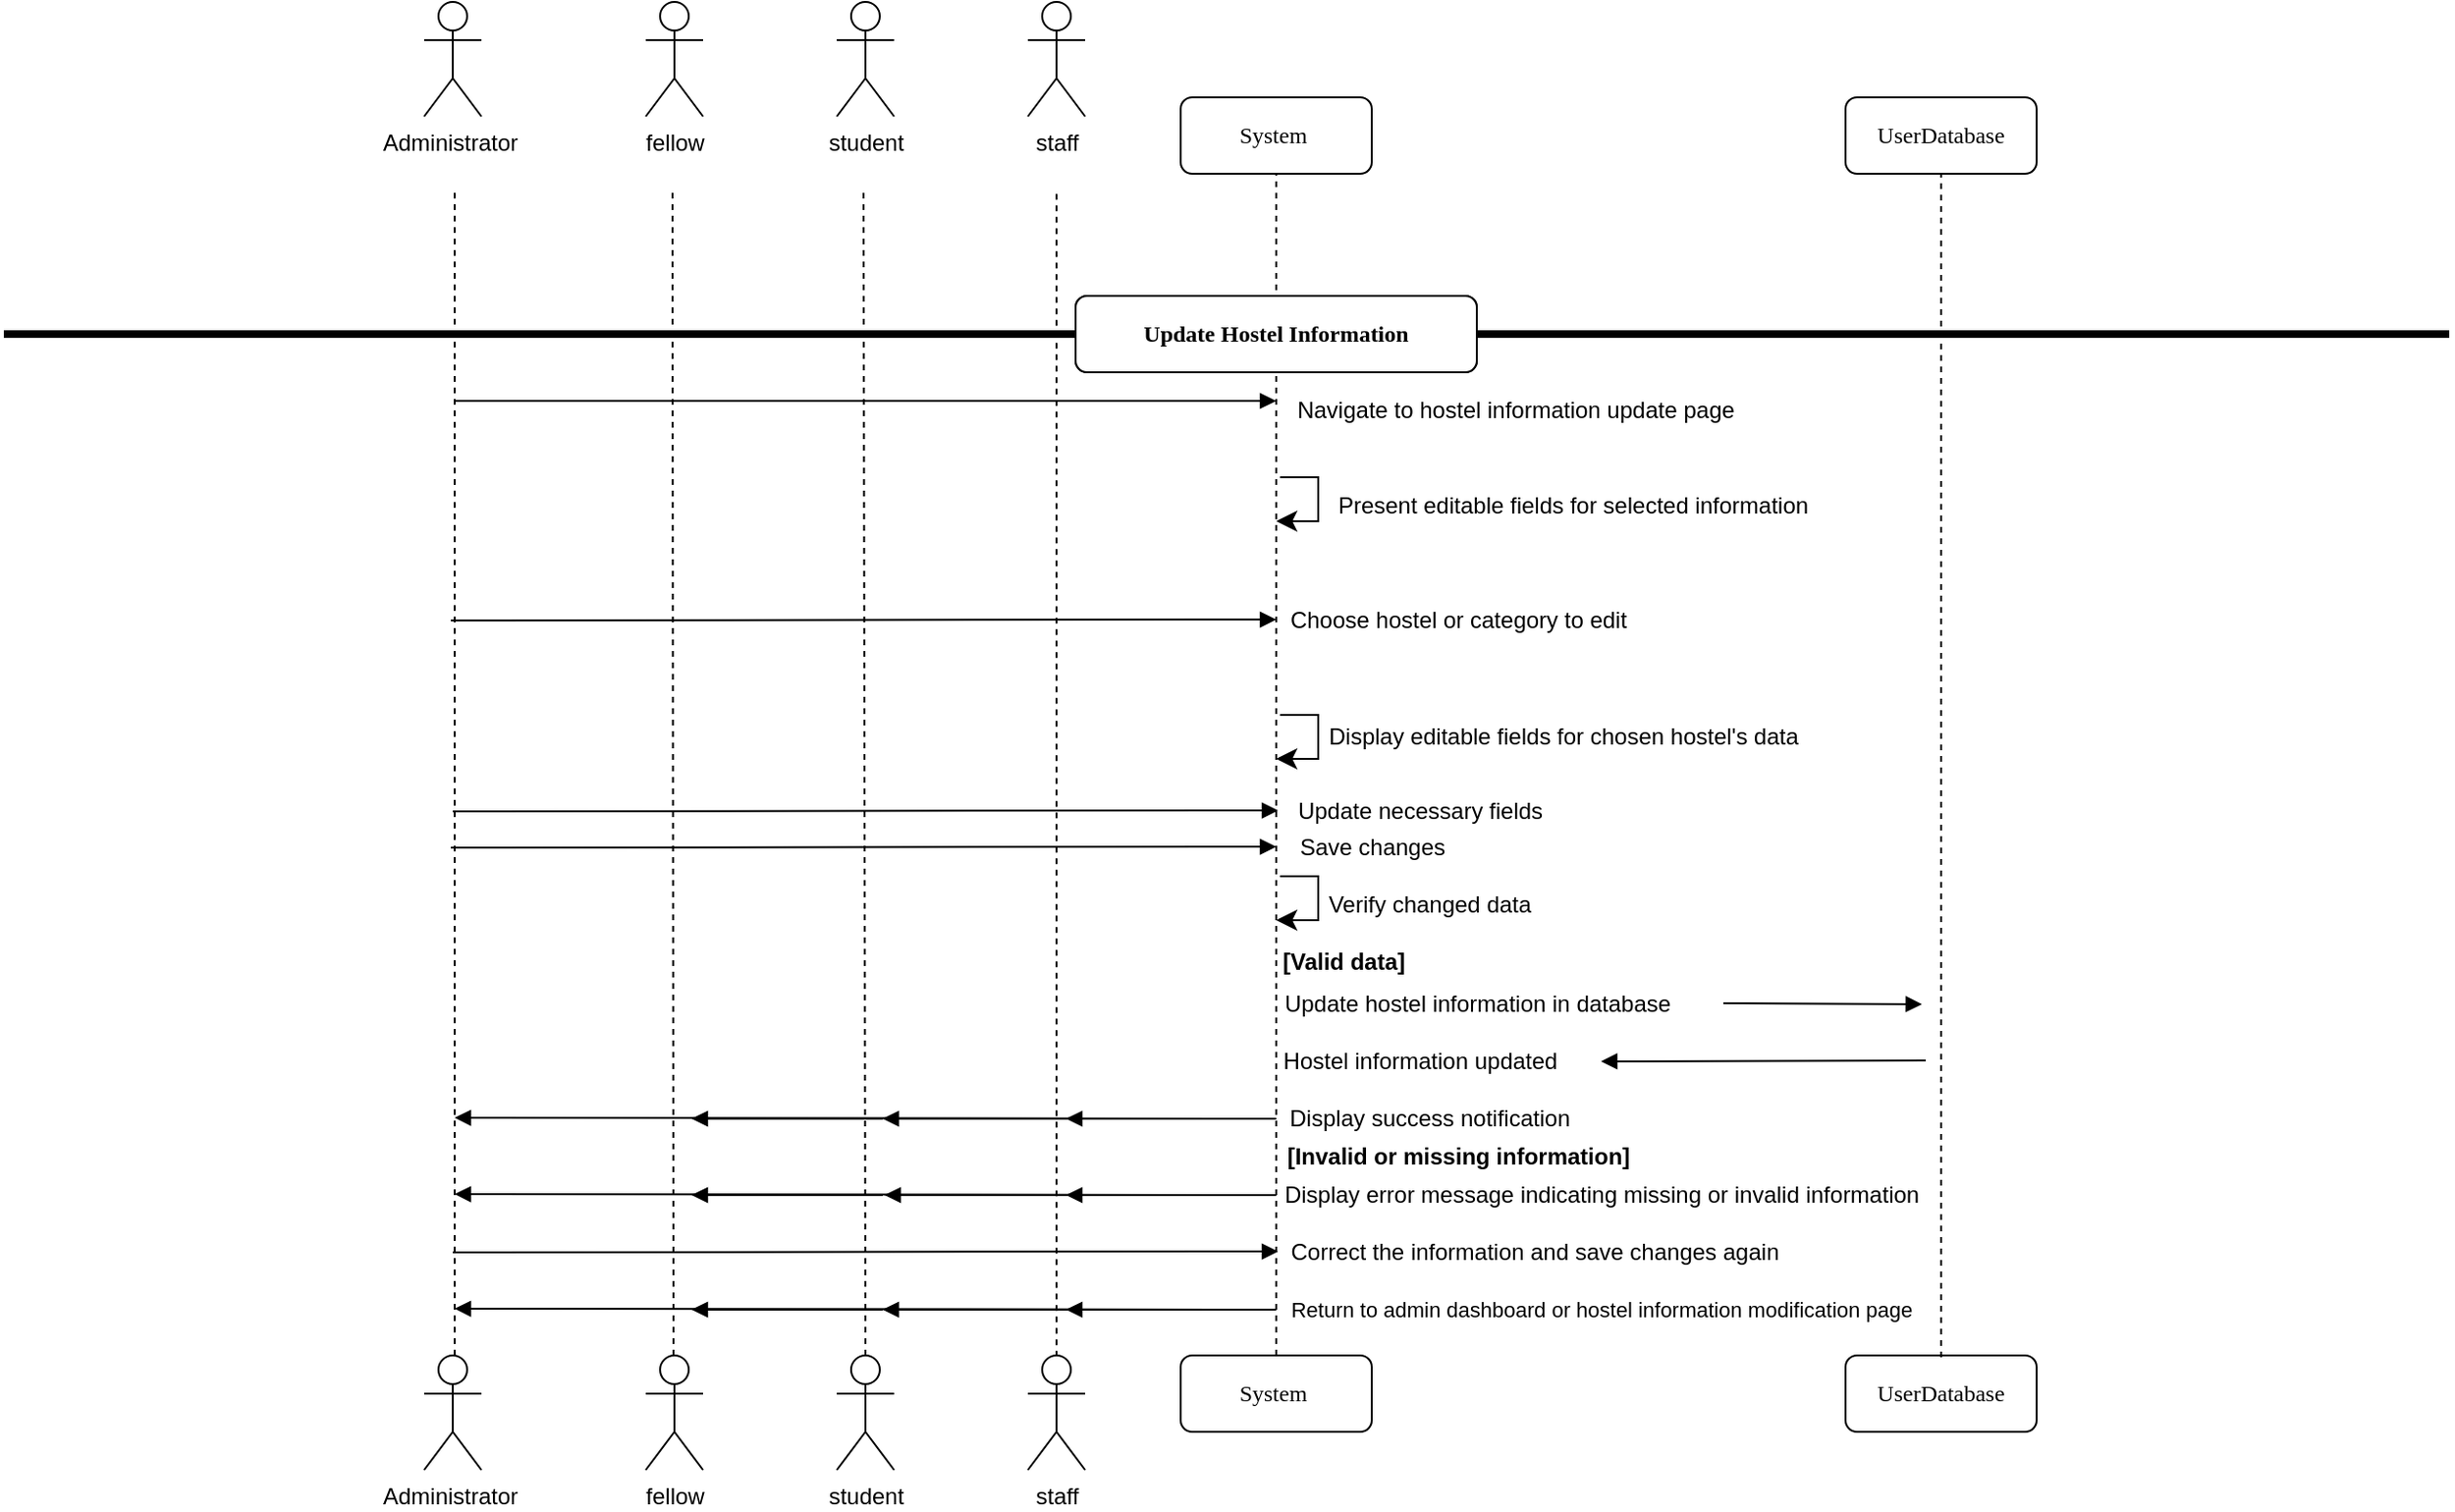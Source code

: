 <mxfile>
    <diagram id="sW9hDtAo-765bm_KgpaT" name="第 1 页">
        <mxGraphModel dx="576" dy="432" grid="1" gridSize="10" guides="1" tooltips="1" connect="1" arrows="1" fold="1" page="1" pageScale="1" pageWidth="850" pageHeight="1100" math="0" shadow="0">
            <root>
                <mxCell id="0"/>
                <mxCell id="1" parent="0"/>
                <mxCell id="2" value="" style="endArrow=none;dashed=1;html=1;rounded=0;" edge="1" parent="1">
                    <mxGeometry width="50" height="50" relative="1" as="geometry">
                        <mxPoint x="360.52" y="1039" as="sourcePoint"/>
                        <mxPoint x="360" y="430" as="targetPoint"/>
                    </mxGeometry>
                </mxCell>
                <mxCell id="3" value="" style="endArrow=none;dashed=1;html=1;rounded=0;" edge="1" parent="1">
                    <mxGeometry width="50" height="50" relative="1" as="geometry">
                        <mxPoint x="246" y="1039" as="sourcePoint"/>
                        <mxPoint x="246" y="430" as="targetPoint"/>
                    </mxGeometry>
                </mxCell>
                <mxCell id="4" value="Administrator&amp;nbsp;" style="shape=umlActor;verticalLabelPosition=bottom;verticalAlign=top;html=1;outlineConnect=0;" vertex="1" parent="1">
                    <mxGeometry x="230" y="330" width="30" height="60" as="geometry"/>
                </mxCell>
                <mxCell id="5" value="fellow" style="shape=umlActor;verticalLabelPosition=bottom;verticalAlign=top;html=1;outlineConnect=0;" vertex="1" parent="1">
                    <mxGeometry x="346" y="330" width="30" height="60" as="geometry"/>
                </mxCell>
                <mxCell id="6" value="student" style="shape=umlActor;verticalLabelPosition=bottom;verticalAlign=top;html=1;outlineConnect=0;" vertex="1" parent="1">
                    <mxGeometry x="446" y="330" width="30" height="60" as="geometry"/>
                </mxCell>
                <mxCell id="7" value="" style="endArrow=none;dashed=1;html=1;rounded=0;" edge="1" parent="1">
                    <mxGeometry width="50" height="50" relative="1" as="geometry">
                        <mxPoint x="461" y="1039" as="sourcePoint"/>
                        <mxPoint x="460" y="430" as="targetPoint"/>
                    </mxGeometry>
                </mxCell>
                <mxCell id="8" value="System&amp;nbsp;" style="shape=umlLifeline;perimeter=lifelinePerimeter;whiteSpace=wrap;html=1;container=1;collapsible=0;recursiveResize=0;outlineConnect=0;rounded=1;shadow=0;comic=0;labelBackgroundColor=none;strokeWidth=1;fontFamily=Verdana;fontSize=12;align=center;" vertex="1" parent="1">
                    <mxGeometry x="626" y="380" width="100" height="40" as="geometry"/>
                </mxCell>
                <mxCell id="9" value="staff" style="shape=umlActor;verticalLabelPosition=bottom;verticalAlign=top;html=1;outlineConnect=0;" vertex="1" parent="1">
                    <mxGeometry x="546" y="330" width="30" height="60" as="geometry"/>
                </mxCell>
                <mxCell id="10" value="" style="endArrow=none;dashed=1;html=1;rounded=0;" edge="1" parent="1">
                    <mxGeometry width="50" height="50" relative="1" as="geometry">
                        <mxPoint x="676" y="1039" as="sourcePoint"/>
                        <mxPoint x="676" y="420" as="targetPoint"/>
                    </mxGeometry>
                </mxCell>
                <mxCell id="11" value="" style="endArrow=none;dashed=1;html=1;rounded=0;" edge="1" parent="1">
                    <mxGeometry width="50" height="50" relative="1" as="geometry">
                        <mxPoint x="561" y="1039.635" as="sourcePoint"/>
                        <mxPoint x="561" y="430" as="targetPoint"/>
                    </mxGeometry>
                </mxCell>
                <mxCell id="12" value="&lt;b&gt;Update and View User Profile&lt;/b&gt;" style="shape=umlLifeline;perimeter=lifelinePerimeter;whiteSpace=wrap;html=1;container=1;collapsible=0;recursiveResize=0;outlineConnect=0;rounded=1;shadow=0;comic=0;labelBackgroundColor=none;strokeWidth=1;fontFamily=Verdana;fontSize=12;align=center;" vertex="1" parent="1">
                    <mxGeometry x="571" y="484" width="210" height="40" as="geometry"/>
                </mxCell>
                <mxCell id="13" value="Navigate to hostel information update page" style="text;html=1;align=center;verticalAlign=middle;resizable=0;points=[];autosize=1;strokeColor=none;fillColor=none;" vertex="1" parent="1">
                    <mxGeometry x="676" y="529" width="250" height="30" as="geometry"/>
                </mxCell>
                <mxCell id="14" value="Present editable fields for selected information" style="text;html=1;align=center;verticalAlign=middle;resizable=0;points=[];autosize=1;strokeColor=none;fillColor=none;" vertex="1" parent="1">
                    <mxGeometry x="696" y="579" width="270" height="30" as="geometry"/>
                </mxCell>
                <mxCell id="15" value="Choose hostel or category to edit" style="text;html=1;align=center;verticalAlign=middle;resizable=0;points=[];autosize=1;strokeColor=none;fillColor=none;" vertex="1" parent="1">
                    <mxGeometry x="671" y="639" width="200" height="30" as="geometry"/>
                </mxCell>
                <mxCell id="16" value="Update necessary fields" style="text;html=1;align=center;verticalAlign=middle;resizable=0;points=[];autosize=1;strokeColor=none;fillColor=none;" vertex="1" parent="1">
                    <mxGeometry x="676" y="739" width="150" height="30" as="geometry"/>
                </mxCell>
                <mxCell id="17" value="Hostel information updated" style="text;html=1;align=center;verticalAlign=middle;resizable=0;points=[];autosize=1;strokeColor=none;fillColor=none;" vertex="1" parent="1">
                    <mxGeometry x="666" y="870" width="170" height="30" as="geometry"/>
                </mxCell>
                <mxCell id="18" value="Display success notification" style="text;html=1;align=center;verticalAlign=middle;resizable=0;points=[];autosize=1;strokeColor=none;fillColor=none;" vertex="1" parent="1">
                    <mxGeometry x="671" y="900" width="170" height="30" as="geometry"/>
                </mxCell>
                <mxCell id="19" value="System&amp;nbsp;" style="shape=umlLifeline;perimeter=lifelinePerimeter;whiteSpace=wrap;html=1;container=1;collapsible=0;recursiveResize=0;outlineConnect=0;rounded=1;shadow=0;comic=0;labelBackgroundColor=none;strokeWidth=1;fontFamily=Verdana;fontSize=12;align=center;" vertex="1" parent="1">
                    <mxGeometry x="626" y="1039" width="100" height="40" as="geometry"/>
                </mxCell>
                <mxCell id="20" value="" style="html=1;verticalAlign=bottom;endArrow=block;labelBackgroundColor=none;fontFamily=Verdana;fontSize=12;edgeStyle=elbowEdgeStyle;elbow=vertical;entryX=0;entryY=0.333;entryDx=0;entryDy=0;entryPerimeter=0;" edge="1" parent="1" target="13">
                    <mxGeometry relative="1" as="geometry">
                        <mxPoint x="246" y="539" as="sourcePoint"/>
                        <mxPoint x="246" y="543.52" as="targetPoint"/>
                    </mxGeometry>
                </mxCell>
                <mxCell id="21" value="" style="html=1;verticalAlign=bottom;endArrow=block;labelBackgroundColor=none;fontFamily=Verdana;fontSize=12;edgeStyle=elbowEdgeStyle;elbow=vertical;" edge="1" parent="1">
                    <mxGeometry relative="1" as="geometry">
                        <mxPoint x="676" y="914.98" as="sourcePoint"/>
                        <mxPoint x="246" y="914.5" as="targetPoint"/>
                    </mxGeometry>
                </mxCell>
                <mxCell id="22" value="Administrator&amp;nbsp;" style="shape=umlActor;verticalLabelPosition=bottom;verticalAlign=top;html=1;outlineConnect=0;" vertex="1" parent="1">
                    <mxGeometry x="230" y="1039" width="30" height="60" as="geometry"/>
                </mxCell>
                <mxCell id="23" value="fellow" style="shape=umlActor;verticalLabelPosition=bottom;verticalAlign=top;html=1;outlineConnect=0;" vertex="1" parent="1">
                    <mxGeometry x="346" y="1039" width="30" height="60" as="geometry"/>
                </mxCell>
                <mxCell id="24" value="student" style="shape=umlActor;verticalLabelPosition=bottom;verticalAlign=top;html=1;outlineConnect=0;" vertex="1" parent="1">
                    <mxGeometry x="446" y="1039" width="30" height="60" as="geometry"/>
                </mxCell>
                <mxCell id="25" value="staff" style="shape=umlActor;verticalLabelPosition=bottom;verticalAlign=top;html=1;outlineConnect=0;" vertex="1" parent="1">
                    <mxGeometry x="546" y="1039" width="30" height="60" as="geometry"/>
                </mxCell>
                <mxCell id="26" value="" style="html=1;verticalAlign=bottom;endArrow=block;labelBackgroundColor=none;fontFamily=Verdana;fontSize=12;edgeStyle=elbowEdgeStyle;elbow=vertical;entryX=0.015;entryY=0.4;entryDx=0;entryDy=0;entryPerimeter=0;" edge="1" parent="1">
                    <mxGeometry relative="1" as="geometry">
                        <mxPoint x="245" y="753.99" as="sourcePoint"/>
                        <mxPoint x="677" y="753.5" as="targetPoint"/>
                    </mxGeometry>
                </mxCell>
                <mxCell id="27" value="Update hostel information in database" style="text;html=1;align=center;verticalAlign=middle;resizable=0;points=[];autosize=1;strokeColor=none;fillColor=none;" vertex="1" parent="1">
                    <mxGeometry x="666" y="840" width="230" height="30" as="geometry"/>
                </mxCell>
                <mxCell id="28" value="UserDatabase" style="shape=umlLifeline;perimeter=lifelinePerimeter;whiteSpace=wrap;html=1;container=1;collapsible=0;recursiveResize=0;outlineConnect=0;rounded=1;shadow=0;comic=0;labelBackgroundColor=none;strokeWidth=1;fontFamily=Verdana;fontSize=12;align=center;" vertex="1" parent="1">
                    <mxGeometry x="974" y="1039" width="100" height="40" as="geometry"/>
                </mxCell>
                <mxCell id="29" value="" style="line;strokeWidth=4;html=1;perimeter=backbonePerimeter;points=[];outlineConnect=0;" vertex="1" parent="1">
                    <mxGeometry x="10" y="499" width="1280" height="10" as="geometry"/>
                </mxCell>
                <mxCell id="30" value="&lt;b&gt;Update Hostel Information&lt;/b&gt;" style="shape=umlLifeline;perimeter=lifelinePerimeter;whiteSpace=wrap;html=1;container=1;collapsible=0;recursiveResize=0;outlineConnect=0;rounded=1;shadow=0;comic=0;labelBackgroundColor=none;strokeWidth=1;fontFamily=Verdana;fontSize=12;align=center;" vertex="1" parent="1">
                    <mxGeometry x="571" y="484" width="210" height="40" as="geometry"/>
                </mxCell>
                <mxCell id="31" value="" style="html=1;verticalAlign=bottom;endArrow=block;labelBackgroundColor=none;fontFamily=Verdana;fontSize=12;edgeStyle=elbowEdgeStyle;elbow=vertical;entryX=0.015;entryY=0.4;entryDx=0;entryDy=0;entryPerimeter=0;" edge="1" parent="1">
                    <mxGeometry relative="1" as="geometry">
                        <mxPoint x="244" y="653.99" as="sourcePoint"/>
                        <mxPoint x="676" y="653.5" as="targetPoint"/>
                    </mxGeometry>
                </mxCell>
                <mxCell id="32" value="Display editable fields for chosen hostel's data" style="text;html=1;align=center;verticalAlign=middle;resizable=0;points=[];autosize=1;strokeColor=none;fillColor=none;" vertex="1" parent="1">
                    <mxGeometry x="691" y="700" width="270" height="30" as="geometry"/>
                </mxCell>
                <mxCell id="33" value="Save changes" style="text;html=1;align=center;verticalAlign=middle;resizable=0;points=[];autosize=1;strokeColor=none;fillColor=none;" vertex="1" parent="1">
                    <mxGeometry x="676" y="758" width="100" height="30" as="geometry"/>
                </mxCell>
                <mxCell id="34" value="" style="html=1;verticalAlign=bottom;endArrow=block;labelBackgroundColor=none;fontFamily=Verdana;fontSize=12;edgeStyle=elbowEdgeStyle;elbow=vertical;entryX=0.015;entryY=0.4;entryDx=0;entryDy=0;entryPerimeter=0;" edge="1" parent="1">
                    <mxGeometry relative="1" as="geometry">
                        <mxPoint x="244" y="772.99" as="sourcePoint"/>
                        <mxPoint x="676" y="772.5" as="targetPoint"/>
                    </mxGeometry>
                </mxCell>
                <mxCell id="35" value="Verify changed data" style="text;html=1;align=center;verticalAlign=middle;resizable=0;points=[];autosize=1;strokeColor=none;fillColor=none;" vertex="1" parent="1">
                    <mxGeometry x="691" y="788" width="130" height="30" as="geometry"/>
                </mxCell>
                <mxCell id="36" value="&lt;b&gt;[Valid data]&lt;/b&gt;" style="text;html=1;align=center;verticalAlign=middle;resizable=0;points=[];autosize=1;strokeColor=none;fillColor=none;" vertex="1" parent="1">
                    <mxGeometry x="666" y="818" width="90" height="30" as="geometry"/>
                </mxCell>
                <mxCell id="37" value="" style="html=1;verticalAlign=bottom;endArrow=block;labelBackgroundColor=none;fontFamily=Verdana;fontSize=12;edgeStyle=elbowEdgeStyle;elbow=vertical;" edge="1" parent="1">
                    <mxGeometry relative="1" as="geometry">
                        <mxPoint x="910" y="854.5" as="sourcePoint"/>
                        <mxPoint x="1014" y="855" as="targetPoint"/>
                        <Array as="points">
                            <mxPoint x="890" y="855"/>
                        </Array>
                    </mxGeometry>
                </mxCell>
                <mxCell id="38" value="" style="html=1;verticalAlign=bottom;endArrow=block;labelBackgroundColor=none;fontFamily=Verdana;fontSize=12;edgeStyle=elbowEdgeStyle;elbow=vertical;" edge="1" parent="1">
                    <mxGeometry relative="1" as="geometry">
                        <mxPoint x="1016" y="884.5" as="sourcePoint"/>
                        <mxPoint x="846" y="884.5" as="targetPoint"/>
                        <Array as="points">
                            <mxPoint x="876" y="885"/>
                        </Array>
                    </mxGeometry>
                </mxCell>
                <mxCell id="39" value="&lt;b&gt;[Invalid or missing information]&lt;/b&gt;" style="text;html=1;align=center;verticalAlign=middle;resizable=0;points=[];autosize=1;strokeColor=none;fillColor=none;" vertex="1" parent="1">
                    <mxGeometry x="671" y="920" width="200" height="30" as="geometry"/>
                </mxCell>
                <mxCell id="40" value="Display error message indicating missing or invalid information" style="text;html=1;align=center;verticalAlign=middle;resizable=0;points=[];autosize=1;strokeColor=none;fillColor=none;" vertex="1" parent="1">
                    <mxGeometry x="666" y="940" width="360" height="30" as="geometry"/>
                </mxCell>
                <mxCell id="41" value="" style="html=1;verticalAlign=bottom;endArrow=block;labelBackgroundColor=none;fontFamily=Verdana;fontSize=12;edgeStyle=elbowEdgeStyle;elbow=vertical;" edge="1" parent="1">
                    <mxGeometry relative="1" as="geometry">
                        <mxPoint x="676" y="954.98" as="sourcePoint"/>
                        <mxPoint x="246" y="954.5" as="targetPoint"/>
                    </mxGeometry>
                </mxCell>
                <mxCell id="42" value="Correct the information and save changes again" style="text;html=1;align=center;verticalAlign=middle;resizable=0;points=[];autosize=1;strokeColor=none;fillColor=none;" vertex="1" parent="1">
                    <mxGeometry x="671" y="970" width="280" height="30" as="geometry"/>
                </mxCell>
                <mxCell id="43" value="&lt;font style=&quot;font-size: 11px;&quot;&gt;Return to admin dashboard or hostel information modification page&lt;/font&gt;" style="text;html=1;align=center;verticalAlign=middle;resizable=0;points=[];autosize=1;strokeColor=none;fillColor=none;" vertex="1" parent="1">
                    <mxGeometry x="671" y="1000" width="350" height="30" as="geometry"/>
                </mxCell>
                <mxCell id="44" value="" style="html=1;verticalAlign=bottom;endArrow=block;labelBackgroundColor=none;fontFamily=Verdana;fontSize=12;edgeStyle=elbowEdgeStyle;elbow=vertical;" edge="1" parent="1">
                    <mxGeometry relative="1" as="geometry">
                        <mxPoint x="676" y="1014.98" as="sourcePoint"/>
                        <mxPoint x="246" y="1014.5" as="targetPoint"/>
                    </mxGeometry>
                </mxCell>
                <mxCell id="45" value="" style="html=1;verticalAlign=bottom;endArrow=block;labelBackgroundColor=none;fontFamily=Verdana;fontSize=12;edgeStyle=elbowEdgeStyle;elbow=vertical;entryX=0.015;entryY=0.4;entryDx=0;entryDy=0;entryPerimeter=0;" edge="1" parent="1">
                    <mxGeometry relative="1" as="geometry">
                        <mxPoint x="245" y="984.99" as="sourcePoint"/>
                        <mxPoint x="677" y="984.5" as="targetPoint"/>
                    </mxGeometry>
                </mxCell>
                <mxCell id="46" value="" style="edgeStyle=elbowEdgeStyle;elbow=horizontal;endArrow=classic;html=1;curved=0;rounded=0;endSize=8;startSize=8;entryX=0.02;entryY=0.089;entryDx=0;entryDy=0;entryPerimeter=0;" edge="1" parent="1">
                    <mxGeometry width="50" height="50" relative="1" as="geometry">
                        <mxPoint x="678" y="788" as="sourcePoint"/>
                        <mxPoint x="676" y="811" as="targetPoint"/>
                        <Array as="points">
                            <mxPoint x="698" y="778"/>
                        </Array>
                    </mxGeometry>
                </mxCell>
                <mxCell id="47" value="" style="edgeStyle=elbowEdgeStyle;elbow=horizontal;endArrow=classic;html=1;curved=0;rounded=0;endSize=8;startSize=8;entryX=0.02;entryY=0.089;entryDx=0;entryDy=0;entryPerimeter=0;" edge="1" parent="1">
                    <mxGeometry width="50" height="50" relative="1" as="geometry">
                        <mxPoint x="678" y="703.5" as="sourcePoint"/>
                        <mxPoint x="676" y="726.5" as="targetPoint"/>
                        <Array as="points">
                            <mxPoint x="698" y="693.5"/>
                        </Array>
                    </mxGeometry>
                </mxCell>
                <mxCell id="48" value="" style="edgeStyle=elbowEdgeStyle;elbow=horizontal;endArrow=classic;html=1;curved=0;rounded=0;endSize=8;startSize=8;entryX=0.02;entryY=0.089;entryDx=0;entryDy=0;entryPerimeter=0;" edge="1" parent="1">
                    <mxGeometry width="50" height="50" relative="1" as="geometry">
                        <mxPoint x="678" y="579" as="sourcePoint"/>
                        <mxPoint x="676" y="602" as="targetPoint"/>
                        <Array as="points">
                            <mxPoint x="698" y="569"/>
                        </Array>
                    </mxGeometry>
                </mxCell>
                <mxCell id="49" value="" style="endArrow=none;dashed=1;html=1;rounded=0;exitX=0.5;exitY=0.025;exitDx=0;exitDy=0;exitPerimeter=0;" edge="1" parent="1" source="28" target="50">
                    <mxGeometry width="50" height="50" relative="1" as="geometry">
                        <mxPoint x="1016" y="1079" as="sourcePoint"/>
                        <mxPoint x="1016" y="159" as="targetPoint"/>
                    </mxGeometry>
                </mxCell>
                <mxCell id="50" value="UserDatabase" style="shape=umlLifeline;perimeter=lifelinePerimeter;whiteSpace=wrap;html=1;container=1;collapsible=0;recursiveResize=0;outlineConnect=0;rounded=1;shadow=0;comic=0;labelBackgroundColor=none;strokeWidth=1;fontFamily=Verdana;fontSize=12;align=center;" vertex="1" parent="1">
                    <mxGeometry x="974" y="380" width="100" height="40" as="geometry"/>
                </mxCell>
                <mxCell id="51" value="" style="html=1;verticalAlign=bottom;endArrow=block;labelBackgroundColor=none;fontFamily=Verdana;fontSize=12;edgeStyle=elbowEdgeStyle;elbow=vertical;" edge="1" parent="1">
                    <mxGeometry relative="1" as="geometry">
                        <mxPoint x="470" y="915" as="sourcePoint"/>
                        <mxPoint x="370" y="914.5" as="targetPoint"/>
                    </mxGeometry>
                </mxCell>
                <mxCell id="52" value="" style="html=1;verticalAlign=bottom;endArrow=block;labelBackgroundColor=none;fontFamily=Verdana;fontSize=12;edgeStyle=elbowEdgeStyle;elbow=vertical;" edge="1" parent="1">
                    <mxGeometry relative="1" as="geometry">
                        <mxPoint x="570" y="915" as="sourcePoint"/>
                        <mxPoint x="470" y="914.5" as="targetPoint"/>
                    </mxGeometry>
                </mxCell>
                <mxCell id="53" value="" style="html=1;verticalAlign=bottom;endArrow=block;labelBackgroundColor=none;fontFamily=Verdana;fontSize=12;edgeStyle=elbowEdgeStyle;elbow=vertical;" edge="1" parent="1">
                    <mxGeometry relative="1" as="geometry">
                        <mxPoint x="666" y="915" as="sourcePoint"/>
                        <mxPoint x="566" y="914.5" as="targetPoint"/>
                    </mxGeometry>
                </mxCell>
                <mxCell id="54" value="" style="html=1;verticalAlign=bottom;endArrow=block;labelBackgroundColor=none;fontFamily=Verdana;fontSize=12;edgeStyle=elbowEdgeStyle;elbow=vertical;" edge="1" parent="1">
                    <mxGeometry relative="1" as="geometry">
                        <mxPoint x="470" y="955" as="sourcePoint"/>
                        <mxPoint x="370" y="954.5" as="targetPoint"/>
                    </mxGeometry>
                </mxCell>
                <mxCell id="55" value="" style="html=1;verticalAlign=bottom;endArrow=block;labelBackgroundColor=none;fontFamily=Verdana;fontSize=12;edgeStyle=elbowEdgeStyle;elbow=vertical;" edge="1" parent="1">
                    <mxGeometry relative="1" as="geometry">
                        <mxPoint x="571" y="955" as="sourcePoint"/>
                        <mxPoint x="471" y="954.5" as="targetPoint"/>
                    </mxGeometry>
                </mxCell>
                <mxCell id="56" value="" style="html=1;verticalAlign=bottom;endArrow=block;labelBackgroundColor=none;fontFamily=Verdana;fontSize=12;edgeStyle=elbowEdgeStyle;elbow=vertical;" edge="1" parent="1">
                    <mxGeometry relative="1" as="geometry">
                        <mxPoint x="666" y="955" as="sourcePoint"/>
                        <mxPoint x="566" y="954.5" as="targetPoint"/>
                    </mxGeometry>
                </mxCell>
                <mxCell id="57" value="" style="html=1;verticalAlign=bottom;endArrow=block;labelBackgroundColor=none;fontFamily=Verdana;fontSize=12;edgeStyle=elbowEdgeStyle;elbow=vertical;" edge="1" parent="1">
                    <mxGeometry relative="1" as="geometry">
                        <mxPoint x="470" y="1015" as="sourcePoint"/>
                        <mxPoint x="370" y="1014.5" as="targetPoint"/>
                    </mxGeometry>
                </mxCell>
                <mxCell id="58" value="" style="html=1;verticalAlign=bottom;endArrow=block;labelBackgroundColor=none;fontFamily=Verdana;fontSize=12;edgeStyle=elbowEdgeStyle;elbow=vertical;" edge="1" parent="1">
                    <mxGeometry relative="1" as="geometry">
                        <mxPoint x="570" y="1015" as="sourcePoint"/>
                        <mxPoint x="470" y="1014.5" as="targetPoint"/>
                    </mxGeometry>
                </mxCell>
                <mxCell id="59" value="" style="html=1;verticalAlign=bottom;endArrow=block;labelBackgroundColor=none;fontFamily=Verdana;fontSize=12;edgeStyle=elbowEdgeStyle;elbow=vertical;" edge="1" parent="1">
                    <mxGeometry relative="1" as="geometry">
                        <mxPoint x="666" y="1015" as="sourcePoint"/>
                        <mxPoint x="566" y="1014.5" as="targetPoint"/>
                    </mxGeometry>
                </mxCell>
            </root>
        </mxGraphModel>
    </diagram>
</mxfile>